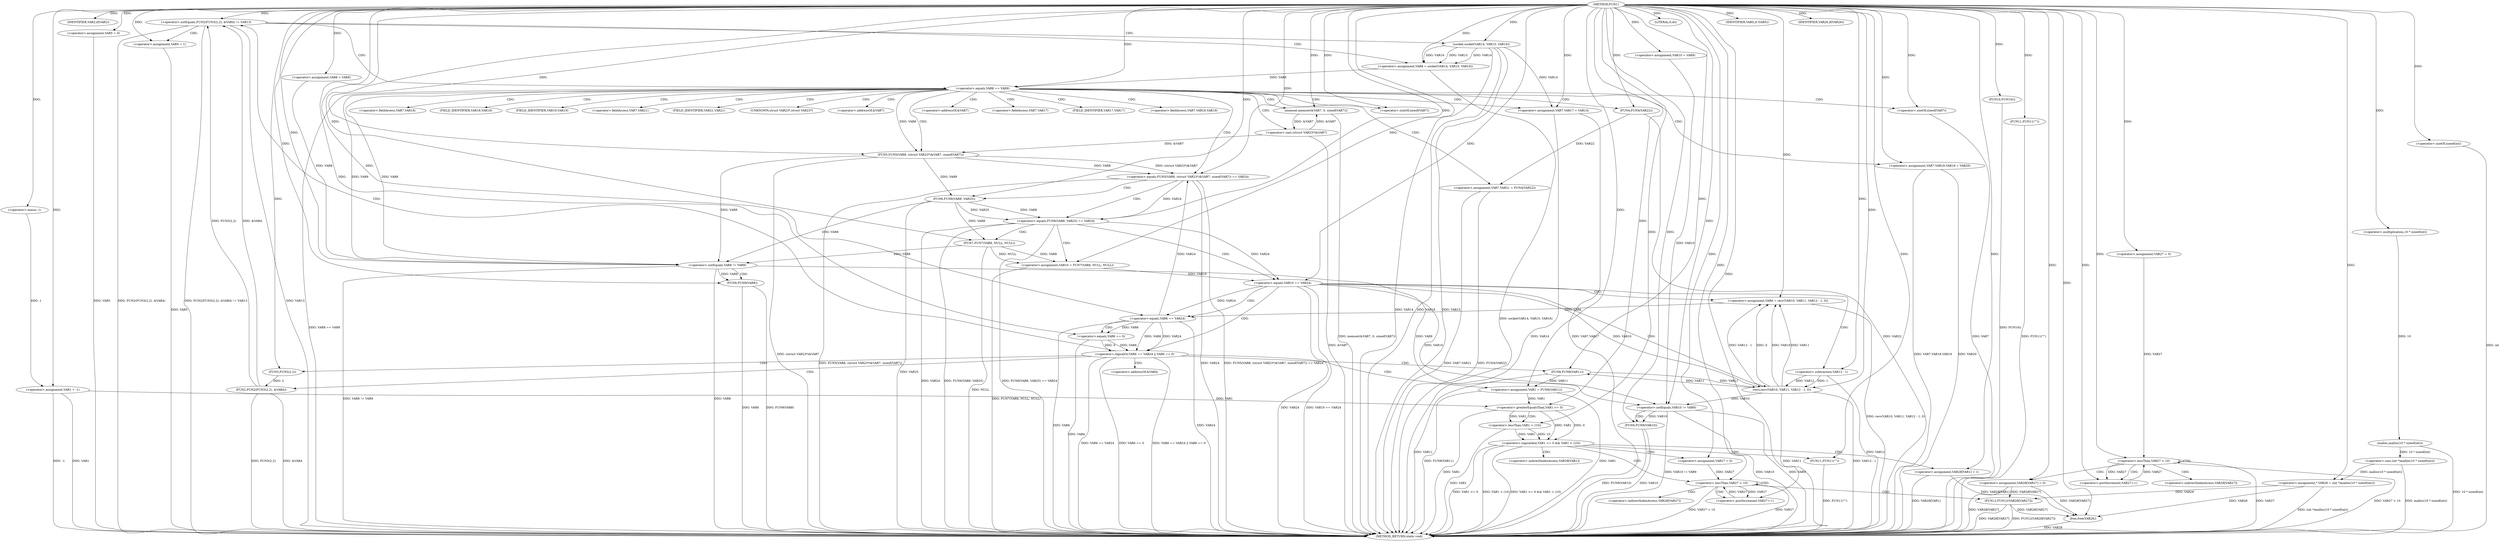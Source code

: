 digraph FUN1 {  
"1000100" [label = "(METHOD,FUN1)" ]
"1000322" [label = "(METHOD_RETURN,static void)" ]
"1000103" [label = "(<operator>.assignment,VAR1 = -1)" ]
"1000105" [label = "(<operator>.minus,-1)" ]
"1000108" [label = "(IDENTIFIER,VAR2,if(VAR2))" ]
"1000113" [label = "(<operator>.assignment,VAR5 = 0)" ]
"1000119" [label = "(<operator>.assignment,VAR8 = VAR9)" ]
"1000123" [label = "(<operator>.assignment,VAR10 = VAR9)" ]
"1000130" [label = "(<operator>.notEquals,FUN2(FUN3(2,2), &VAR4) != VAR13)" ]
"1000131" [label = "(FUN2,FUN2(FUN3(2,2), &VAR4))" ]
"1000132" [label = "(FUN3,FUN3(2,2))" ]
"1000140" [label = "(<operator>.assignment,VAR5 = 1)" ]
"1000143" [label = "(<operator>.assignment,VAR8 = socket(VAR14, VAR15, VAR16))" ]
"1000145" [label = "(socket,socket(VAR14, VAR15, VAR16))" ]
"1000150" [label = "(<operator>.equals,VAR8 == VAR9)" ]
"1000155" [label = "(memset,memset(&VAR7, 0, sizeof(VAR7)))" ]
"1000159" [label = "(<operator>.sizeOf,sizeof(VAR7))" ]
"1000161" [label = "(<operator>.assignment,VAR7.VAR17 = VAR14)" ]
"1000166" [label = "(<operator>.assignment,VAR7.VAR18.VAR19 = VAR20)" ]
"1000173" [label = "(<operator>.assignment,VAR7.VAR21 = FUN4(VAR22))" ]
"1000177" [label = "(FUN4,FUN4(VAR22))" ]
"1000180" [label = "(<operator>.equals,FUN5(VAR8, (struct VAR23*)&VAR7, sizeof(VAR7)) == VAR24)" ]
"1000181" [label = "(FUN5,FUN5(VAR8, (struct VAR23*)&VAR7, sizeof(VAR7)))" ]
"1000183" [label = "(<operator>.cast,(struct VAR23*)&VAR7)" ]
"1000187" [label = "(<operator>.sizeOf,sizeof(VAR7))" ]
"1000193" [label = "(<operator>.equals,FUN6(VAR8, VAR25) == VAR24)" ]
"1000194" [label = "(FUN6,FUN6(VAR8, VAR25))" ]
"1000200" [label = "(<operator>.assignment,VAR10 = FUN7(VAR8, NULL, NULL))" ]
"1000202" [label = "(FUN7,FUN7(VAR8, NULL, NULL))" ]
"1000207" [label = "(<operator>.equals,VAR10 == VAR24)" ]
"1000212" [label = "(<operator>.assignment,VAR6 = recv(VAR10, VAR11, VAR12 - 1, 0))" ]
"1000214" [label = "(recv,recv(VAR10, VAR11, VAR12 - 1, 0))" ]
"1000217" [label = "(<operator>.subtraction,VAR12 - 1)" ]
"1000222" [label = "(<operator>.logicalOr,VAR6 == VAR24 || VAR6 == 0)" ]
"1000223" [label = "(<operator>.equals,VAR6 == VAR24)" ]
"1000226" [label = "(<operator>.equals,VAR6 == 0)" ]
"1000231" [label = "(<operator>.assignment,VAR1 = FUN8(VAR11))" ]
"1000233" [label = "(FUN8,FUN8(VAR11))" ]
"1000235" [label = "(LITERAL,0,do)" ]
"1000237" [label = "(<operator>.notEquals,VAR8 != VAR9)" ]
"1000241" [label = "(FUN9,FUN9(VAR8))" ]
"1000244" [label = "(<operator>.notEquals,VAR10 != VAR9)" ]
"1000248" [label = "(FUN9,FUN9(VAR10))" ]
"1000251" [label = "(IDENTIFIER,VAR5,if (VAR5))" ]
"1000253" [label = "(FUN10,FUN10())" ]
"1000255" [label = "(IDENTIFIER,VAR26,if(VAR26))" ]
"1000257" [label = "(FUN11,FUN11(\"\"))" ]
"1000264" [label = "(<operator>.assignment,* VAR28 = (int *)malloc(10 * sizeof(int)))" ]
"1000266" [label = "(<operator>.cast,(int *)malloc(10 * sizeof(int)))" ]
"1000268" [label = "(malloc,malloc(10 * sizeof(int)))" ]
"1000269" [label = "(<operator>.multiplication,10 * sizeof(int))" ]
"1000271" [label = "(<operator>.sizeOf,sizeof(int))" ]
"1000274" [label = "(<operator>.assignment,VAR27 = 0)" ]
"1000277" [label = "(<operator>.lessThan,VAR27 < 10)" ]
"1000280" [label = "(<operator>.postIncrement,VAR27++)" ]
"1000283" [label = "(<operator>.assignment,VAR28[VAR27] = 0)" ]
"1000289" [label = "(<operator>.logicalAnd,VAR1 >= 0 && VAR1 < (10))" ]
"1000290" [label = "(<operator>.greaterEqualsThan,VAR1 >= 0)" ]
"1000293" [label = "(<operator>.lessThan,VAR1 < (10))" ]
"1000297" [label = "(<operator>.assignment,VAR28[VAR1] = 1)" ]
"1000303" [label = "(<operator>.assignment,VAR27 = 0)" ]
"1000306" [label = "(<operator>.lessThan,VAR27 < 10)" ]
"1000309" [label = "(<operator>.postIncrement,VAR27++)" ]
"1000312" [label = "(FUN12,FUN12(VAR28[VAR27]))" ]
"1000318" [label = "(FUN11,FUN11(\"\"))" ]
"1000320" [label = "(free,free(VAR28))" ]
"1000135" [label = "(<operator>.addressOf,&VAR4)" ]
"1000156" [label = "(<operator>.addressOf,&VAR7)" ]
"1000162" [label = "(<operator>.fieldAccess,VAR7.VAR17)" ]
"1000164" [label = "(FIELD_IDENTIFIER,VAR17,VAR17)" ]
"1000167" [label = "(<operator>.fieldAccess,VAR7.VAR18.VAR19)" ]
"1000168" [label = "(<operator>.fieldAccess,VAR7.VAR18)" ]
"1000170" [label = "(FIELD_IDENTIFIER,VAR18,VAR18)" ]
"1000171" [label = "(FIELD_IDENTIFIER,VAR19,VAR19)" ]
"1000174" [label = "(<operator>.fieldAccess,VAR7.VAR21)" ]
"1000176" [label = "(FIELD_IDENTIFIER,VAR21,VAR21)" ]
"1000184" [label = "(UNKNOWN,struct VAR23*,struct VAR23*)" ]
"1000185" [label = "(<operator>.addressOf,&VAR7)" ]
"1000284" [label = "(<operator>.indirectIndexAccess,VAR28[VAR27])" ]
"1000298" [label = "(<operator>.indirectIndexAccess,VAR28[VAR1])" ]
"1000313" [label = "(<operator>.indirectIndexAccess,VAR28[VAR27])" ]
  "1000183" -> "1000322"  [ label = "DDG: &VAR7"] 
  "1000180" -> "1000322"  [ label = "DDG: FUN5(VAR8, (struct VAR23*)&VAR7, sizeof(VAR7))"] 
  "1000248" -> "1000322"  [ label = "DDG: FUN9(VAR10)"] 
  "1000187" -> "1000322"  [ label = "DDG: VAR7"] 
  "1000177" -> "1000322"  [ label = "DDG: VAR22"] 
  "1000130" -> "1000322"  [ label = "DDG: FUN2(FUN3(2,2), &VAR4) != VAR13"] 
  "1000297" -> "1000322"  [ label = "DDG: VAR28[VAR1]"] 
  "1000290" -> "1000322"  [ label = "DDG: VAR1"] 
  "1000166" -> "1000322"  [ label = "DDG: VAR20"] 
  "1000312" -> "1000322"  [ label = "DDG: FUN12(VAR28[VAR27])"] 
  "1000223" -> "1000322"  [ label = "DDG: VAR24"] 
  "1000193" -> "1000322"  [ label = "DDG: FUN6(VAR8, VAR25)"] 
  "1000226" -> "1000322"  [ label = "DDG: VAR6"] 
  "1000222" -> "1000322"  [ label = "DDG: VAR6 == VAR24"] 
  "1000237" -> "1000322"  [ label = "DDG: VAR8 != VAR9"] 
  "1000207" -> "1000322"  [ label = "DDG: VAR24"] 
  "1000283" -> "1000322"  [ label = "DDG: VAR28[VAR27]"] 
  "1000293" -> "1000322"  [ label = "DDG: VAR1"] 
  "1000231" -> "1000322"  [ label = "DDG: FUN8(VAR11)"] 
  "1000253" -> "1000322"  [ label = "DDG: FUN10()"] 
  "1000289" -> "1000322"  [ label = "DDG: VAR1 >= 0"] 
  "1000318" -> "1000322"  [ label = "DDG: FUN11(\"\")"] 
  "1000289" -> "1000322"  [ label = "DDG: VAR1 < (10)"] 
  "1000214" -> "1000322"  [ label = "DDG: VAR11"] 
  "1000103" -> "1000322"  [ label = "DDG: VAR1"] 
  "1000103" -> "1000322"  [ label = "DDG: -1"] 
  "1000222" -> "1000322"  [ label = "DDG: VAR6 == 0"] 
  "1000312" -> "1000322"  [ label = "DDG: VAR28[VAR27]"] 
  "1000214" -> "1000322"  [ label = "DDG: VAR12 - 1"] 
  "1000212" -> "1000322"  [ label = "DDG: recv(VAR10, VAR11, VAR12 - 1, 0)"] 
  "1000180" -> "1000322"  [ label = "DDG: VAR24"] 
  "1000237" -> "1000322"  [ label = "DDG: VAR8"] 
  "1000113" -> "1000322"  [ label = "DDG: VAR5"] 
  "1000306" -> "1000322"  [ label = "DDG: VAR27"] 
  "1000131" -> "1000322"  [ label = "DDG: FUN3(2,2)"] 
  "1000140" -> "1000322"  [ label = "DDG: VAR5"] 
  "1000268" -> "1000322"  [ label = "DDG: 10 * sizeof(int)"] 
  "1000266" -> "1000322"  [ label = "DDG: malloc(10 * sizeof(int))"] 
  "1000155" -> "1000322"  [ label = "DDG: memset(&VAR7, 0, sizeof(VAR7))"] 
  "1000166" -> "1000322"  [ label = "DDG: VAR7.VAR18.VAR19"] 
  "1000289" -> "1000322"  [ label = "DDG: VAR1 >= 0 && VAR1 < (10)"] 
  "1000180" -> "1000322"  [ label = "DDG: FUN5(VAR8, (struct VAR23*)&VAR7, sizeof(VAR7)) == VAR24"] 
  "1000217" -> "1000322"  [ label = "DDG: VAR12"] 
  "1000222" -> "1000322"  [ label = "DDG: VAR6 == VAR24 || VAR6 == 0"] 
  "1000306" -> "1000322"  [ label = "DDG: VAR27 < 10"] 
  "1000145" -> "1000322"  [ label = "DDG: VAR16"] 
  "1000207" -> "1000322"  [ label = "DDG: VAR10 == VAR24"] 
  "1000264" -> "1000322"  [ label = "DDG: (int *)malloc(10 * sizeof(int))"] 
  "1000277" -> "1000322"  [ label = "DDG: VAR27"] 
  "1000193" -> "1000322"  [ label = "DDG: VAR24"] 
  "1000231" -> "1000322"  [ label = "DDG: VAR1"] 
  "1000131" -> "1000322"  [ label = "DDG: &VAR4"] 
  "1000193" -> "1000322"  [ label = "DDG: FUN6(VAR8, VAR25) == VAR24"] 
  "1000233" -> "1000322"  [ label = "DDG: VAR11"] 
  "1000277" -> "1000322"  [ label = "DDG: VAR27 < 10"] 
  "1000241" -> "1000322"  [ label = "DDG: VAR8"] 
  "1000143" -> "1000322"  [ label = "DDG: socket(VAR14, VAR15, VAR16)"] 
  "1000173" -> "1000322"  [ label = "DDG: FUN4(VAR22)"] 
  "1000244" -> "1000322"  [ label = "DDG: VAR10 != VAR9"] 
  "1000150" -> "1000322"  [ label = "DDG: VAR8 == VAR9"] 
  "1000257" -> "1000322"  [ label = "DDG: FUN11(\"\")"] 
  "1000271" -> "1000322"  [ label = "DDG: int"] 
  "1000320" -> "1000322"  [ label = "DDG: VAR28"] 
  "1000202" -> "1000322"  [ label = "DDG: NULL"] 
  "1000244" -> "1000322"  [ label = "DDG: VAR10"] 
  "1000194" -> "1000322"  [ label = "DDG: VAR25"] 
  "1000161" -> "1000322"  [ label = "DDG: VAR7.VAR17"] 
  "1000244" -> "1000322"  [ label = "DDG: VAR9"] 
  "1000145" -> "1000322"  [ label = "DDG: VAR14"] 
  "1000241" -> "1000322"  [ label = "DDG: FUN9(VAR8)"] 
  "1000145" -> "1000322"  [ label = "DDG: VAR15"] 
  "1000181" -> "1000322"  [ label = "DDG: (struct VAR23*)&VAR7"] 
  "1000173" -> "1000322"  [ label = "DDG: VAR7.VAR21"] 
  "1000130" -> "1000322"  [ label = "DDG: VAR13"] 
  "1000248" -> "1000322"  [ label = "DDG: VAR10"] 
  "1000223" -> "1000322"  [ label = "DDG: VAR6"] 
  "1000161" -> "1000322"  [ label = "DDG: VAR14"] 
  "1000130" -> "1000322"  [ label = "DDG: FUN2(FUN3(2,2), &VAR4)"] 
  "1000200" -> "1000322"  [ label = "DDG: FUN7(VAR8, NULL, NULL)"] 
  "1000105" -> "1000103"  [ label = "DDG: 1"] 
  "1000100" -> "1000103"  [ label = "DDG: "] 
  "1000100" -> "1000105"  [ label = "DDG: "] 
  "1000100" -> "1000108"  [ label = "DDG: "] 
  "1000100" -> "1000113"  [ label = "DDG: "] 
  "1000100" -> "1000119"  [ label = "DDG: "] 
  "1000100" -> "1000123"  [ label = "DDG: "] 
  "1000131" -> "1000130"  [ label = "DDG: FUN3(2,2)"] 
  "1000131" -> "1000130"  [ label = "DDG: &VAR4"] 
  "1000132" -> "1000131"  [ label = "DDG: 2"] 
  "1000100" -> "1000132"  [ label = "DDG: "] 
  "1000100" -> "1000130"  [ label = "DDG: "] 
  "1000100" -> "1000140"  [ label = "DDG: "] 
  "1000145" -> "1000143"  [ label = "DDG: VAR14"] 
  "1000145" -> "1000143"  [ label = "DDG: VAR15"] 
  "1000145" -> "1000143"  [ label = "DDG: VAR16"] 
  "1000100" -> "1000143"  [ label = "DDG: "] 
  "1000100" -> "1000145"  [ label = "DDG: "] 
  "1000143" -> "1000150"  [ label = "DDG: VAR8"] 
  "1000100" -> "1000150"  [ label = "DDG: "] 
  "1000183" -> "1000155"  [ label = "DDG: &VAR7"] 
  "1000100" -> "1000155"  [ label = "DDG: "] 
  "1000100" -> "1000159"  [ label = "DDG: "] 
  "1000145" -> "1000161"  [ label = "DDG: VAR14"] 
  "1000100" -> "1000161"  [ label = "DDG: "] 
  "1000100" -> "1000166"  [ label = "DDG: "] 
  "1000177" -> "1000173"  [ label = "DDG: VAR22"] 
  "1000100" -> "1000177"  [ label = "DDG: "] 
  "1000181" -> "1000180"  [ label = "DDG: VAR8"] 
  "1000181" -> "1000180"  [ label = "DDG: (struct VAR23*)&VAR7"] 
  "1000150" -> "1000181"  [ label = "DDG: VAR8"] 
  "1000100" -> "1000181"  [ label = "DDG: "] 
  "1000183" -> "1000181"  [ label = "DDG: &VAR7"] 
  "1000155" -> "1000183"  [ label = "DDG: &VAR7"] 
  "1000100" -> "1000187"  [ label = "DDG: "] 
  "1000223" -> "1000180"  [ label = "DDG: VAR24"] 
  "1000100" -> "1000180"  [ label = "DDG: "] 
  "1000194" -> "1000193"  [ label = "DDG: VAR8"] 
  "1000194" -> "1000193"  [ label = "DDG: VAR25"] 
  "1000181" -> "1000194"  [ label = "DDG: VAR8"] 
  "1000100" -> "1000194"  [ label = "DDG: "] 
  "1000180" -> "1000193"  [ label = "DDG: VAR24"] 
  "1000100" -> "1000193"  [ label = "DDG: "] 
  "1000202" -> "1000200"  [ label = "DDG: VAR8"] 
  "1000202" -> "1000200"  [ label = "DDG: NULL"] 
  "1000100" -> "1000200"  [ label = "DDG: "] 
  "1000194" -> "1000202"  [ label = "DDG: VAR8"] 
  "1000100" -> "1000202"  [ label = "DDG: "] 
  "1000200" -> "1000207"  [ label = "DDG: VAR10"] 
  "1000100" -> "1000207"  [ label = "DDG: "] 
  "1000193" -> "1000207"  [ label = "DDG: VAR24"] 
  "1000214" -> "1000212"  [ label = "DDG: VAR10"] 
  "1000214" -> "1000212"  [ label = "DDG: VAR11"] 
  "1000214" -> "1000212"  [ label = "DDG: VAR12 - 1"] 
  "1000214" -> "1000212"  [ label = "DDG: 0"] 
  "1000100" -> "1000212"  [ label = "DDG: "] 
  "1000207" -> "1000214"  [ label = "DDG: VAR10"] 
  "1000100" -> "1000214"  [ label = "DDG: "] 
  "1000233" -> "1000214"  [ label = "DDG: VAR11"] 
  "1000217" -> "1000214"  [ label = "DDG: VAR12"] 
  "1000217" -> "1000214"  [ label = "DDG: 1"] 
  "1000100" -> "1000217"  [ label = "DDG: "] 
  "1000223" -> "1000222"  [ label = "DDG: VAR6"] 
  "1000223" -> "1000222"  [ label = "DDG: VAR24"] 
  "1000212" -> "1000223"  [ label = "DDG: VAR6"] 
  "1000100" -> "1000223"  [ label = "DDG: "] 
  "1000207" -> "1000223"  [ label = "DDG: VAR24"] 
  "1000226" -> "1000222"  [ label = "DDG: VAR6"] 
  "1000226" -> "1000222"  [ label = "DDG: 0"] 
  "1000223" -> "1000226"  [ label = "DDG: VAR6"] 
  "1000100" -> "1000226"  [ label = "DDG: "] 
  "1000233" -> "1000231"  [ label = "DDG: VAR11"] 
  "1000100" -> "1000231"  [ label = "DDG: "] 
  "1000214" -> "1000233"  [ label = "DDG: VAR11"] 
  "1000100" -> "1000233"  [ label = "DDG: "] 
  "1000100" -> "1000235"  [ label = "DDG: "] 
  "1000181" -> "1000237"  [ label = "DDG: VAR8"] 
  "1000150" -> "1000237"  [ label = "DDG: VAR8"] 
  "1000194" -> "1000237"  [ label = "DDG: VAR8"] 
  "1000202" -> "1000237"  [ label = "DDG: VAR8"] 
  "1000119" -> "1000237"  [ label = "DDG: VAR8"] 
  "1000100" -> "1000237"  [ label = "DDG: "] 
  "1000150" -> "1000237"  [ label = "DDG: VAR9"] 
  "1000237" -> "1000241"  [ label = "DDG: VAR8"] 
  "1000100" -> "1000241"  [ label = "DDG: "] 
  "1000207" -> "1000244"  [ label = "DDG: VAR10"] 
  "1000214" -> "1000244"  [ label = "DDG: VAR10"] 
  "1000123" -> "1000244"  [ label = "DDG: VAR10"] 
  "1000100" -> "1000244"  [ label = "DDG: "] 
  "1000237" -> "1000244"  [ label = "DDG: VAR9"] 
  "1000244" -> "1000248"  [ label = "DDG: VAR10"] 
  "1000100" -> "1000248"  [ label = "DDG: "] 
  "1000100" -> "1000251"  [ label = "DDG: "] 
  "1000100" -> "1000253"  [ label = "DDG: "] 
  "1000100" -> "1000255"  [ label = "DDG: "] 
  "1000100" -> "1000257"  [ label = "DDG: "] 
  "1000266" -> "1000264"  [ label = "DDG: malloc(10 * sizeof(int))"] 
  "1000100" -> "1000264"  [ label = "DDG: "] 
  "1000268" -> "1000266"  [ label = "DDG: 10 * sizeof(int)"] 
  "1000269" -> "1000268"  [ label = "DDG: 10"] 
  "1000100" -> "1000269"  [ label = "DDG: "] 
  "1000100" -> "1000271"  [ label = "DDG: "] 
  "1000100" -> "1000274"  [ label = "DDG: "] 
  "1000274" -> "1000277"  [ label = "DDG: VAR27"] 
  "1000280" -> "1000277"  [ label = "DDG: VAR27"] 
  "1000100" -> "1000277"  [ label = "DDG: "] 
  "1000277" -> "1000280"  [ label = "DDG: VAR27"] 
  "1000100" -> "1000280"  [ label = "DDG: "] 
  "1000100" -> "1000283"  [ label = "DDG: "] 
  "1000290" -> "1000289"  [ label = "DDG: VAR1"] 
  "1000290" -> "1000289"  [ label = "DDG: 0"] 
  "1000103" -> "1000290"  [ label = "DDG: VAR1"] 
  "1000231" -> "1000290"  [ label = "DDG: VAR1"] 
  "1000100" -> "1000290"  [ label = "DDG: "] 
  "1000293" -> "1000289"  [ label = "DDG: VAR1"] 
  "1000293" -> "1000289"  [ label = "DDG: 10"] 
  "1000290" -> "1000293"  [ label = "DDG: VAR1"] 
  "1000100" -> "1000293"  [ label = "DDG: "] 
  "1000100" -> "1000297"  [ label = "DDG: "] 
  "1000100" -> "1000303"  [ label = "DDG: "] 
  "1000309" -> "1000306"  [ label = "DDG: VAR27"] 
  "1000303" -> "1000306"  [ label = "DDG: VAR27"] 
  "1000100" -> "1000306"  [ label = "DDG: "] 
  "1000306" -> "1000309"  [ label = "DDG: VAR27"] 
  "1000100" -> "1000309"  [ label = "DDG: "] 
  "1000283" -> "1000312"  [ label = "DDG: VAR28[VAR27]"] 
  "1000264" -> "1000312"  [ label = "DDG: VAR28"] 
  "1000100" -> "1000318"  [ label = "DDG: "] 
  "1000297" -> "1000320"  [ label = "DDG: VAR28[VAR1]"] 
  "1000283" -> "1000320"  [ label = "DDG: VAR28[VAR27]"] 
  "1000312" -> "1000320"  [ label = "DDG: VAR28[VAR27]"] 
  "1000264" -> "1000320"  [ label = "DDG: VAR28"] 
  "1000100" -> "1000320"  [ label = "DDG: "] 
  "1000130" -> "1000150"  [ label = "CDG: "] 
  "1000130" -> "1000145"  [ label = "CDG: "] 
  "1000130" -> "1000143"  [ label = "CDG: "] 
  "1000130" -> "1000140"  [ label = "CDG: "] 
  "1000150" -> "1000164"  [ label = "CDG: "] 
  "1000150" -> "1000174"  [ label = "CDG: "] 
  "1000150" -> "1000156"  [ label = "CDG: "] 
  "1000150" -> "1000161"  [ label = "CDG: "] 
  "1000150" -> "1000166"  [ label = "CDG: "] 
  "1000150" -> "1000180"  [ label = "CDG: "] 
  "1000150" -> "1000183"  [ label = "CDG: "] 
  "1000150" -> "1000167"  [ label = "CDG: "] 
  "1000150" -> "1000176"  [ label = "CDG: "] 
  "1000150" -> "1000187"  [ label = "CDG: "] 
  "1000150" -> "1000185"  [ label = "CDG: "] 
  "1000150" -> "1000168"  [ label = "CDG: "] 
  "1000150" -> "1000159"  [ label = "CDG: "] 
  "1000150" -> "1000173"  [ label = "CDG: "] 
  "1000150" -> "1000155"  [ label = "CDG: "] 
  "1000150" -> "1000170"  [ label = "CDG: "] 
  "1000150" -> "1000171"  [ label = "CDG: "] 
  "1000150" -> "1000184"  [ label = "CDG: "] 
  "1000150" -> "1000177"  [ label = "CDG: "] 
  "1000150" -> "1000162"  [ label = "CDG: "] 
  "1000150" -> "1000181"  [ label = "CDG: "] 
  "1000180" -> "1000194"  [ label = "CDG: "] 
  "1000180" -> "1000193"  [ label = "CDG: "] 
  "1000193" -> "1000200"  [ label = "CDG: "] 
  "1000193" -> "1000207"  [ label = "CDG: "] 
  "1000193" -> "1000202"  [ label = "CDG: "] 
  "1000207" -> "1000222"  [ label = "CDG: "] 
  "1000207" -> "1000214"  [ label = "CDG: "] 
  "1000207" -> "1000217"  [ label = "CDG: "] 
  "1000207" -> "1000212"  [ label = "CDG: "] 
  "1000207" -> "1000223"  [ label = "CDG: "] 
  "1000222" -> "1000233"  [ label = "CDG: "] 
  "1000222" -> "1000231"  [ label = "CDG: "] 
  "1000222" -> "1000132"  [ label = "CDG: "] 
  "1000222" -> "1000130"  [ label = "CDG: "] 
  "1000222" -> "1000135"  [ label = "CDG: "] 
  "1000222" -> "1000131"  [ label = "CDG: "] 
  "1000223" -> "1000226"  [ label = "CDG: "] 
  "1000237" -> "1000241"  [ label = "CDG: "] 
  "1000244" -> "1000248"  [ label = "CDG: "] 
  "1000277" -> "1000277"  [ label = "CDG: "] 
  "1000277" -> "1000284"  [ label = "CDG: "] 
  "1000277" -> "1000283"  [ label = "CDG: "] 
  "1000277" -> "1000280"  [ label = "CDG: "] 
  "1000289" -> "1000298"  [ label = "CDG: "] 
  "1000289" -> "1000318"  [ label = "CDG: "] 
  "1000289" -> "1000303"  [ label = "CDG: "] 
  "1000289" -> "1000297"  [ label = "CDG: "] 
  "1000289" -> "1000306"  [ label = "CDG: "] 
  "1000290" -> "1000293"  [ label = "CDG: "] 
  "1000306" -> "1000312"  [ label = "CDG: "] 
  "1000306" -> "1000313"  [ label = "CDG: "] 
  "1000306" -> "1000306"  [ label = "CDG: "] 
  "1000306" -> "1000309"  [ label = "CDG: "] 
}
